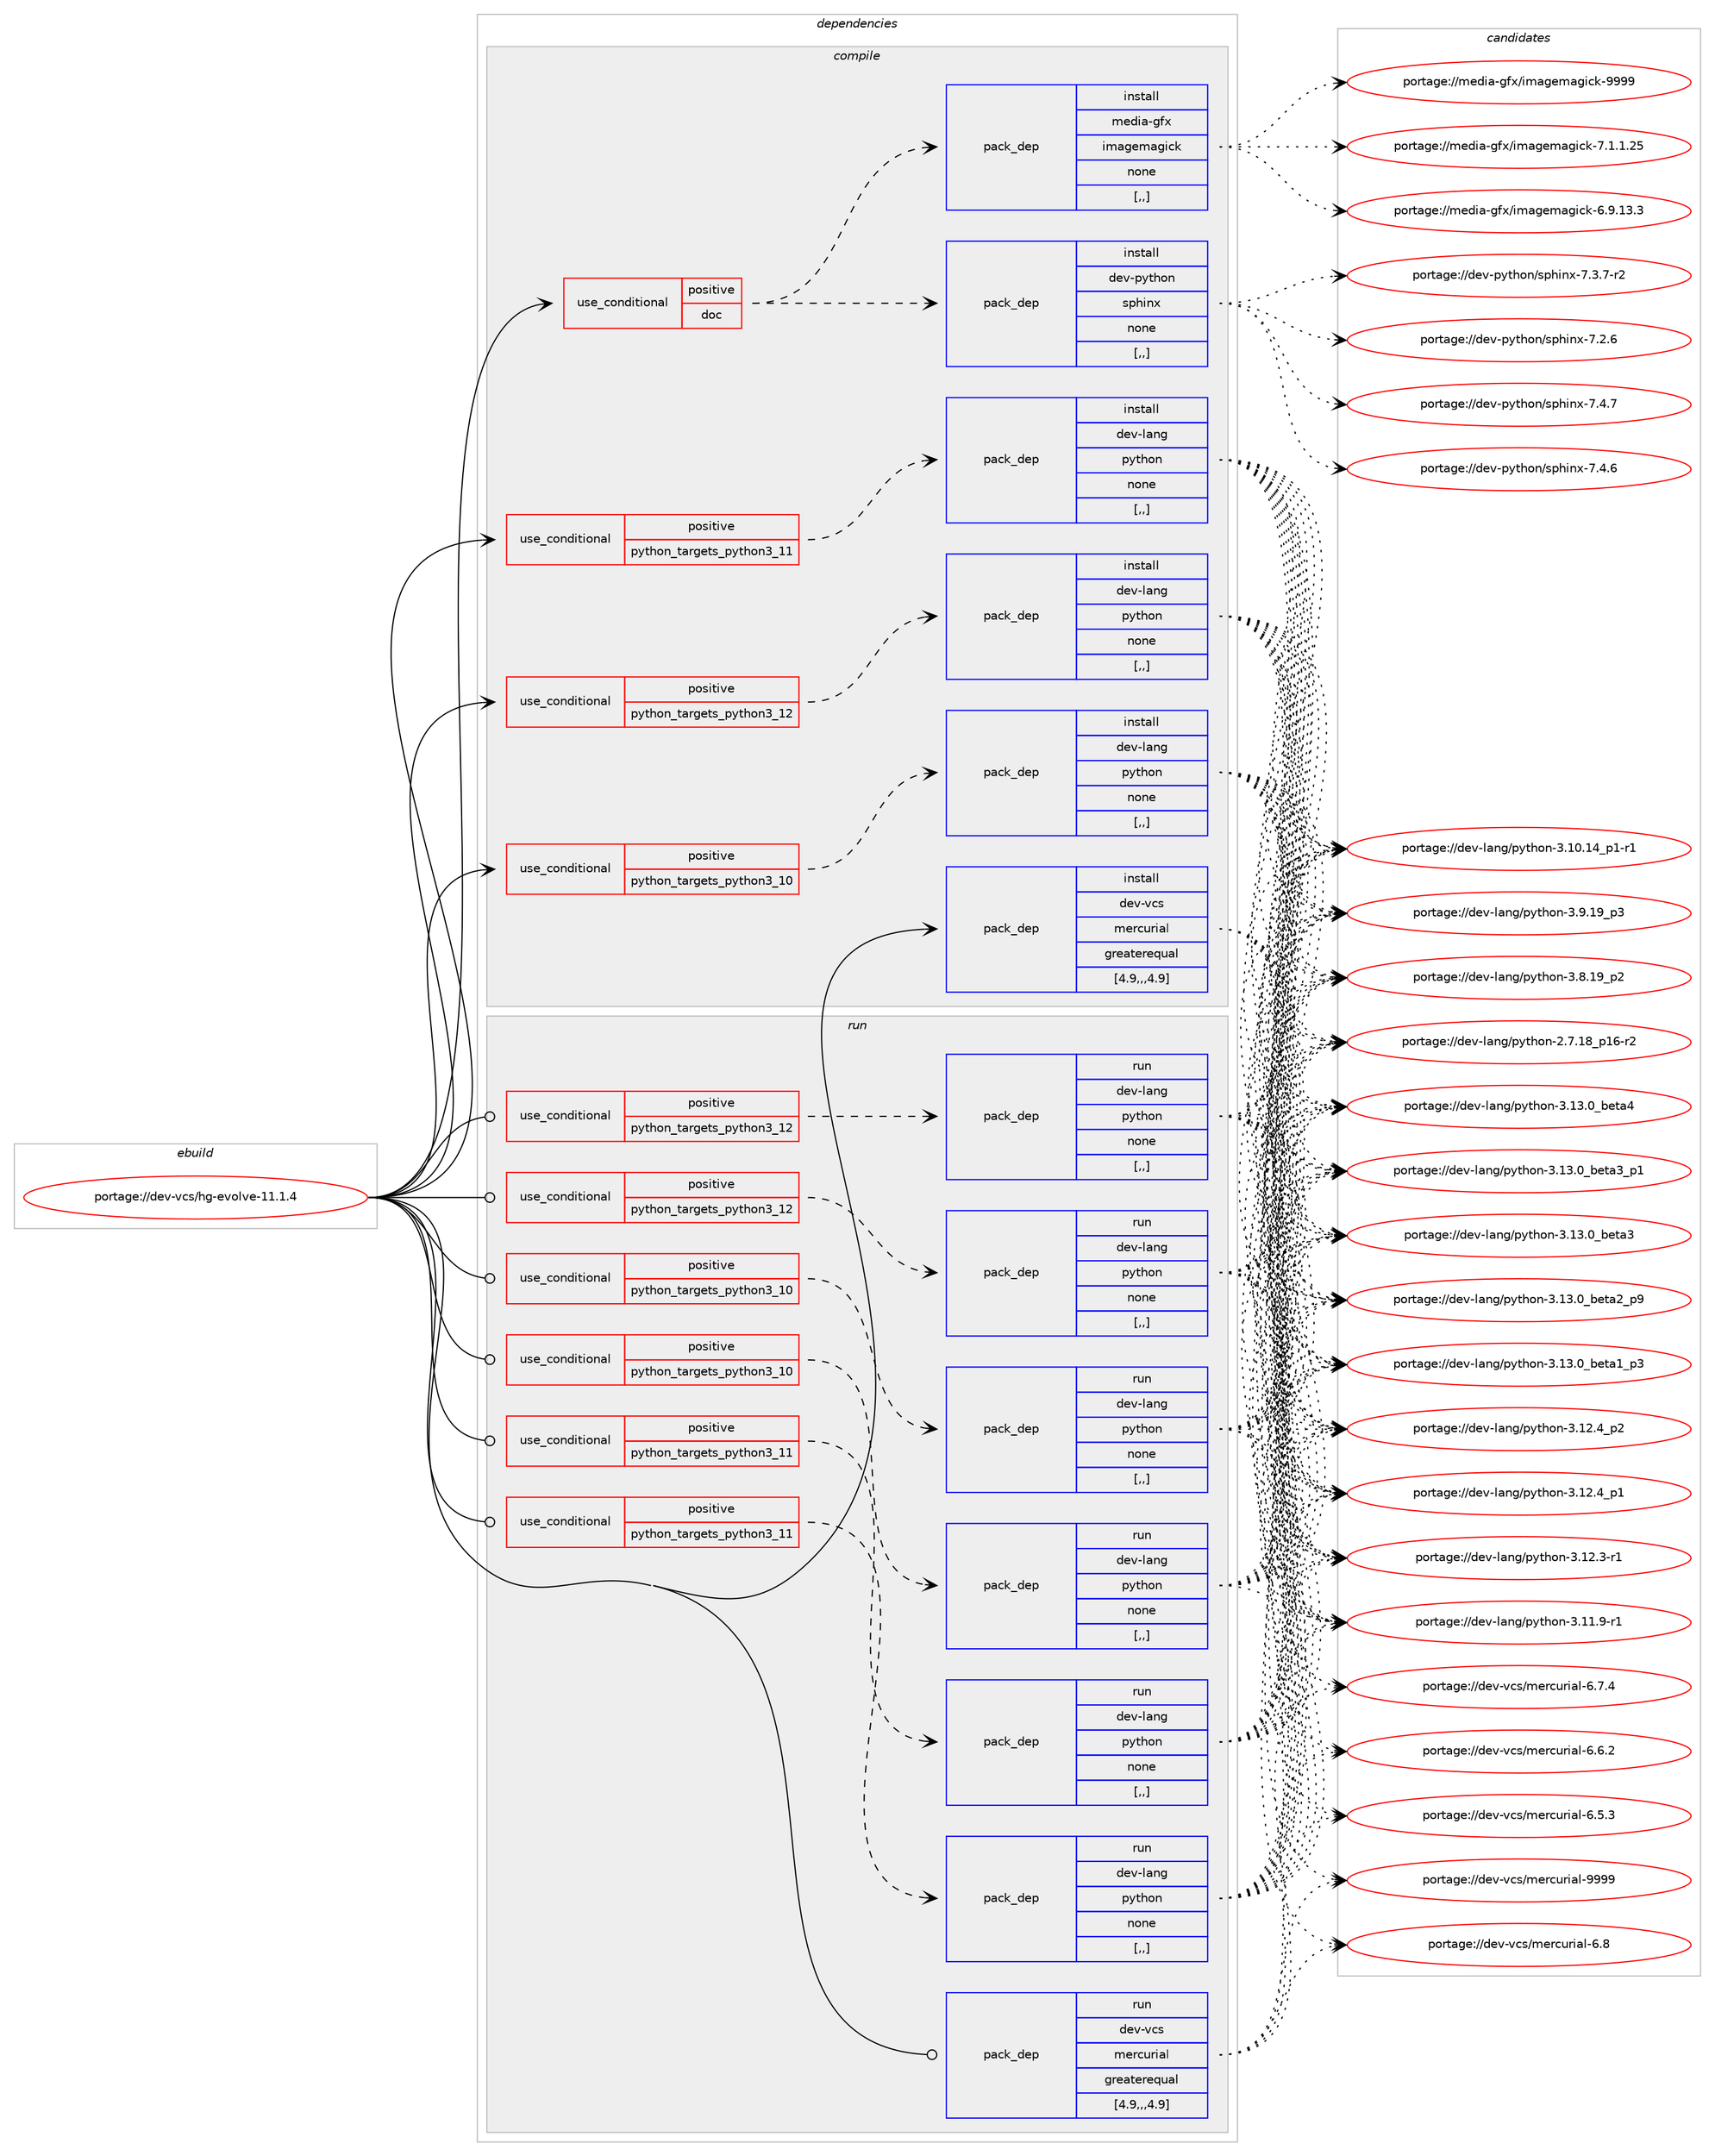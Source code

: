 digraph prolog {

# *************
# Graph options
# *************

newrank=true;
concentrate=true;
compound=true;
graph [rankdir=LR,fontname=Helvetica,fontsize=10,ranksep=1.5];#, ranksep=2.5, nodesep=0.2];
edge  [arrowhead=vee];
node  [fontname=Helvetica,fontsize=10];

# **********
# The ebuild
# **********

subgraph cluster_leftcol {
color=gray;
label=<<i>ebuild</i>>;
id [label="portage://dev-vcs/hg-evolve-11.1.4", color=red, width=4, href="../dev-vcs/hg-evolve-11.1.4.svg"];
}

# ****************
# The dependencies
# ****************

subgraph cluster_midcol {
color=gray;
label=<<i>dependencies</i>>;
subgraph cluster_compile {
fillcolor="#eeeeee";
style=filled;
label=<<i>compile</i>>;
subgraph cond62832 {
dependency223252 [label=<<TABLE BORDER="0" CELLBORDER="1" CELLSPACING="0" CELLPADDING="4"><TR><TD ROWSPAN="3" CELLPADDING="10">use_conditional</TD></TR><TR><TD>positive</TD></TR><TR><TD>doc</TD></TR></TABLE>>, shape=none, color=red];
subgraph pack158952 {
dependency223253 [label=<<TABLE BORDER="0" CELLBORDER="1" CELLSPACING="0" CELLPADDING="4" WIDTH="220"><TR><TD ROWSPAN="6" CELLPADDING="30">pack_dep</TD></TR><TR><TD WIDTH="110">install</TD></TR><TR><TD>dev-python</TD></TR><TR><TD>sphinx</TD></TR><TR><TD>none</TD></TR><TR><TD>[,,]</TD></TR></TABLE>>, shape=none, color=blue];
}
dependency223252:e -> dependency223253:w [weight=20,style="dashed",arrowhead="vee"];
subgraph pack158953 {
dependency223254 [label=<<TABLE BORDER="0" CELLBORDER="1" CELLSPACING="0" CELLPADDING="4" WIDTH="220"><TR><TD ROWSPAN="6" CELLPADDING="30">pack_dep</TD></TR><TR><TD WIDTH="110">install</TD></TR><TR><TD>media-gfx</TD></TR><TR><TD>imagemagick</TD></TR><TR><TD>none</TD></TR><TR><TD>[,,]</TD></TR></TABLE>>, shape=none, color=blue];
}
dependency223252:e -> dependency223254:w [weight=20,style="dashed",arrowhead="vee"];
}
id:e -> dependency223252:w [weight=20,style="solid",arrowhead="vee"];
subgraph cond62833 {
dependency223255 [label=<<TABLE BORDER="0" CELLBORDER="1" CELLSPACING="0" CELLPADDING="4"><TR><TD ROWSPAN="3" CELLPADDING="10">use_conditional</TD></TR><TR><TD>positive</TD></TR><TR><TD>python_targets_python3_10</TD></TR></TABLE>>, shape=none, color=red];
subgraph pack158954 {
dependency223256 [label=<<TABLE BORDER="0" CELLBORDER="1" CELLSPACING="0" CELLPADDING="4" WIDTH="220"><TR><TD ROWSPAN="6" CELLPADDING="30">pack_dep</TD></TR><TR><TD WIDTH="110">install</TD></TR><TR><TD>dev-lang</TD></TR><TR><TD>python</TD></TR><TR><TD>none</TD></TR><TR><TD>[,,]</TD></TR></TABLE>>, shape=none, color=blue];
}
dependency223255:e -> dependency223256:w [weight=20,style="dashed",arrowhead="vee"];
}
id:e -> dependency223255:w [weight=20,style="solid",arrowhead="vee"];
subgraph cond62834 {
dependency223257 [label=<<TABLE BORDER="0" CELLBORDER="1" CELLSPACING="0" CELLPADDING="4"><TR><TD ROWSPAN="3" CELLPADDING="10">use_conditional</TD></TR><TR><TD>positive</TD></TR><TR><TD>python_targets_python3_11</TD></TR></TABLE>>, shape=none, color=red];
subgraph pack158955 {
dependency223258 [label=<<TABLE BORDER="0" CELLBORDER="1" CELLSPACING="0" CELLPADDING="4" WIDTH="220"><TR><TD ROWSPAN="6" CELLPADDING="30">pack_dep</TD></TR><TR><TD WIDTH="110">install</TD></TR><TR><TD>dev-lang</TD></TR><TR><TD>python</TD></TR><TR><TD>none</TD></TR><TR><TD>[,,]</TD></TR></TABLE>>, shape=none, color=blue];
}
dependency223257:e -> dependency223258:w [weight=20,style="dashed",arrowhead="vee"];
}
id:e -> dependency223257:w [weight=20,style="solid",arrowhead="vee"];
subgraph cond62835 {
dependency223259 [label=<<TABLE BORDER="0" CELLBORDER="1" CELLSPACING="0" CELLPADDING="4"><TR><TD ROWSPAN="3" CELLPADDING="10">use_conditional</TD></TR><TR><TD>positive</TD></TR><TR><TD>python_targets_python3_12</TD></TR></TABLE>>, shape=none, color=red];
subgraph pack158956 {
dependency223260 [label=<<TABLE BORDER="0" CELLBORDER="1" CELLSPACING="0" CELLPADDING="4" WIDTH="220"><TR><TD ROWSPAN="6" CELLPADDING="30">pack_dep</TD></TR><TR><TD WIDTH="110">install</TD></TR><TR><TD>dev-lang</TD></TR><TR><TD>python</TD></TR><TR><TD>none</TD></TR><TR><TD>[,,]</TD></TR></TABLE>>, shape=none, color=blue];
}
dependency223259:e -> dependency223260:w [weight=20,style="dashed",arrowhead="vee"];
}
id:e -> dependency223259:w [weight=20,style="solid",arrowhead="vee"];
subgraph pack158957 {
dependency223261 [label=<<TABLE BORDER="0" CELLBORDER="1" CELLSPACING="0" CELLPADDING="4" WIDTH="220"><TR><TD ROWSPAN="6" CELLPADDING="30">pack_dep</TD></TR><TR><TD WIDTH="110">install</TD></TR><TR><TD>dev-vcs</TD></TR><TR><TD>mercurial</TD></TR><TR><TD>greaterequal</TD></TR><TR><TD>[4.9,,,4.9]</TD></TR></TABLE>>, shape=none, color=blue];
}
id:e -> dependency223261:w [weight=20,style="solid",arrowhead="vee"];
}
subgraph cluster_compileandrun {
fillcolor="#eeeeee";
style=filled;
label=<<i>compile and run</i>>;
}
subgraph cluster_run {
fillcolor="#eeeeee";
style=filled;
label=<<i>run</i>>;
subgraph cond62836 {
dependency223262 [label=<<TABLE BORDER="0" CELLBORDER="1" CELLSPACING="0" CELLPADDING="4"><TR><TD ROWSPAN="3" CELLPADDING="10">use_conditional</TD></TR><TR><TD>positive</TD></TR><TR><TD>python_targets_python3_10</TD></TR></TABLE>>, shape=none, color=red];
subgraph pack158958 {
dependency223263 [label=<<TABLE BORDER="0" CELLBORDER="1" CELLSPACING="0" CELLPADDING="4" WIDTH="220"><TR><TD ROWSPAN="6" CELLPADDING="30">pack_dep</TD></TR><TR><TD WIDTH="110">run</TD></TR><TR><TD>dev-lang</TD></TR><TR><TD>python</TD></TR><TR><TD>none</TD></TR><TR><TD>[,,]</TD></TR></TABLE>>, shape=none, color=blue];
}
dependency223262:e -> dependency223263:w [weight=20,style="dashed",arrowhead="vee"];
}
id:e -> dependency223262:w [weight=20,style="solid",arrowhead="odot"];
subgraph cond62837 {
dependency223264 [label=<<TABLE BORDER="0" CELLBORDER="1" CELLSPACING="0" CELLPADDING="4"><TR><TD ROWSPAN="3" CELLPADDING="10">use_conditional</TD></TR><TR><TD>positive</TD></TR><TR><TD>python_targets_python3_10</TD></TR></TABLE>>, shape=none, color=red];
subgraph pack158959 {
dependency223265 [label=<<TABLE BORDER="0" CELLBORDER="1" CELLSPACING="0" CELLPADDING="4" WIDTH="220"><TR><TD ROWSPAN="6" CELLPADDING="30">pack_dep</TD></TR><TR><TD WIDTH="110">run</TD></TR><TR><TD>dev-lang</TD></TR><TR><TD>python</TD></TR><TR><TD>none</TD></TR><TR><TD>[,,]</TD></TR></TABLE>>, shape=none, color=blue];
}
dependency223264:e -> dependency223265:w [weight=20,style="dashed",arrowhead="vee"];
}
id:e -> dependency223264:w [weight=20,style="solid",arrowhead="odot"];
subgraph cond62838 {
dependency223266 [label=<<TABLE BORDER="0" CELLBORDER="1" CELLSPACING="0" CELLPADDING="4"><TR><TD ROWSPAN="3" CELLPADDING="10">use_conditional</TD></TR><TR><TD>positive</TD></TR><TR><TD>python_targets_python3_11</TD></TR></TABLE>>, shape=none, color=red];
subgraph pack158960 {
dependency223267 [label=<<TABLE BORDER="0" CELLBORDER="1" CELLSPACING="0" CELLPADDING="4" WIDTH="220"><TR><TD ROWSPAN="6" CELLPADDING="30">pack_dep</TD></TR><TR><TD WIDTH="110">run</TD></TR><TR><TD>dev-lang</TD></TR><TR><TD>python</TD></TR><TR><TD>none</TD></TR><TR><TD>[,,]</TD></TR></TABLE>>, shape=none, color=blue];
}
dependency223266:e -> dependency223267:w [weight=20,style="dashed",arrowhead="vee"];
}
id:e -> dependency223266:w [weight=20,style="solid",arrowhead="odot"];
subgraph cond62839 {
dependency223268 [label=<<TABLE BORDER="0" CELLBORDER="1" CELLSPACING="0" CELLPADDING="4"><TR><TD ROWSPAN="3" CELLPADDING="10">use_conditional</TD></TR><TR><TD>positive</TD></TR><TR><TD>python_targets_python3_11</TD></TR></TABLE>>, shape=none, color=red];
subgraph pack158961 {
dependency223269 [label=<<TABLE BORDER="0" CELLBORDER="1" CELLSPACING="0" CELLPADDING="4" WIDTH="220"><TR><TD ROWSPAN="6" CELLPADDING="30">pack_dep</TD></TR><TR><TD WIDTH="110">run</TD></TR><TR><TD>dev-lang</TD></TR><TR><TD>python</TD></TR><TR><TD>none</TD></TR><TR><TD>[,,]</TD></TR></TABLE>>, shape=none, color=blue];
}
dependency223268:e -> dependency223269:w [weight=20,style="dashed",arrowhead="vee"];
}
id:e -> dependency223268:w [weight=20,style="solid",arrowhead="odot"];
subgraph cond62840 {
dependency223270 [label=<<TABLE BORDER="0" CELLBORDER="1" CELLSPACING="0" CELLPADDING="4"><TR><TD ROWSPAN="3" CELLPADDING="10">use_conditional</TD></TR><TR><TD>positive</TD></TR><TR><TD>python_targets_python3_12</TD></TR></TABLE>>, shape=none, color=red];
subgraph pack158962 {
dependency223271 [label=<<TABLE BORDER="0" CELLBORDER="1" CELLSPACING="0" CELLPADDING="4" WIDTH="220"><TR><TD ROWSPAN="6" CELLPADDING="30">pack_dep</TD></TR><TR><TD WIDTH="110">run</TD></TR><TR><TD>dev-lang</TD></TR><TR><TD>python</TD></TR><TR><TD>none</TD></TR><TR><TD>[,,]</TD></TR></TABLE>>, shape=none, color=blue];
}
dependency223270:e -> dependency223271:w [weight=20,style="dashed",arrowhead="vee"];
}
id:e -> dependency223270:w [weight=20,style="solid",arrowhead="odot"];
subgraph cond62841 {
dependency223272 [label=<<TABLE BORDER="0" CELLBORDER="1" CELLSPACING="0" CELLPADDING="4"><TR><TD ROWSPAN="3" CELLPADDING="10">use_conditional</TD></TR><TR><TD>positive</TD></TR><TR><TD>python_targets_python3_12</TD></TR></TABLE>>, shape=none, color=red];
subgraph pack158963 {
dependency223273 [label=<<TABLE BORDER="0" CELLBORDER="1" CELLSPACING="0" CELLPADDING="4" WIDTH="220"><TR><TD ROWSPAN="6" CELLPADDING="30">pack_dep</TD></TR><TR><TD WIDTH="110">run</TD></TR><TR><TD>dev-lang</TD></TR><TR><TD>python</TD></TR><TR><TD>none</TD></TR><TR><TD>[,,]</TD></TR></TABLE>>, shape=none, color=blue];
}
dependency223272:e -> dependency223273:w [weight=20,style="dashed",arrowhead="vee"];
}
id:e -> dependency223272:w [weight=20,style="solid",arrowhead="odot"];
subgraph pack158964 {
dependency223274 [label=<<TABLE BORDER="0" CELLBORDER="1" CELLSPACING="0" CELLPADDING="4" WIDTH="220"><TR><TD ROWSPAN="6" CELLPADDING="30">pack_dep</TD></TR><TR><TD WIDTH="110">run</TD></TR><TR><TD>dev-vcs</TD></TR><TR><TD>mercurial</TD></TR><TR><TD>greaterequal</TD></TR><TR><TD>[4.9,,,4.9]</TD></TR></TABLE>>, shape=none, color=blue];
}
id:e -> dependency223274:w [weight=20,style="solid",arrowhead="odot"];
}
}

# **************
# The candidates
# **************

subgraph cluster_choices {
rank=same;
color=gray;
label=<<i>candidates</i>>;

subgraph choice158952 {
color=black;
nodesep=1;
choice1001011184511212111610411111047115112104105110120455546524655 [label="portage://dev-python/sphinx-7.4.7", color=red, width=4,href="../dev-python/sphinx-7.4.7.svg"];
choice1001011184511212111610411111047115112104105110120455546524654 [label="portage://dev-python/sphinx-7.4.6", color=red, width=4,href="../dev-python/sphinx-7.4.6.svg"];
choice10010111845112121116104111110471151121041051101204555465146554511450 [label="portage://dev-python/sphinx-7.3.7-r2", color=red, width=4,href="../dev-python/sphinx-7.3.7-r2.svg"];
choice1001011184511212111610411111047115112104105110120455546504654 [label="portage://dev-python/sphinx-7.2.6", color=red, width=4,href="../dev-python/sphinx-7.2.6.svg"];
dependency223253:e -> choice1001011184511212111610411111047115112104105110120455546524655:w [style=dotted,weight="100"];
dependency223253:e -> choice1001011184511212111610411111047115112104105110120455546524654:w [style=dotted,weight="100"];
dependency223253:e -> choice10010111845112121116104111110471151121041051101204555465146554511450:w [style=dotted,weight="100"];
dependency223253:e -> choice1001011184511212111610411111047115112104105110120455546504654:w [style=dotted,weight="100"];
}
subgraph choice158953 {
color=black;
nodesep=1;
choice1091011001059745103102120471051099710310110997103105991074557575757 [label="portage://media-gfx/imagemagick-9999", color=red, width=4,href="../media-gfx/imagemagick-9999.svg"];
choice109101100105974510310212047105109971031011099710310599107455546494649465053 [label="portage://media-gfx/imagemagick-7.1.1.25", color=red, width=4,href="../media-gfx/imagemagick-7.1.1.25.svg"];
choice109101100105974510310212047105109971031011099710310599107455446574649514651 [label="portage://media-gfx/imagemagick-6.9.13.3", color=red, width=4,href="../media-gfx/imagemagick-6.9.13.3.svg"];
dependency223254:e -> choice1091011001059745103102120471051099710310110997103105991074557575757:w [style=dotted,weight="100"];
dependency223254:e -> choice109101100105974510310212047105109971031011099710310599107455546494649465053:w [style=dotted,weight="100"];
dependency223254:e -> choice109101100105974510310212047105109971031011099710310599107455446574649514651:w [style=dotted,weight="100"];
}
subgraph choice158954 {
color=black;
nodesep=1;
choice1001011184510897110103471121211161041111104551464951464895981011169752 [label="portage://dev-lang/python-3.13.0_beta4", color=red, width=4,href="../dev-lang/python-3.13.0_beta4.svg"];
choice10010111845108971101034711212111610411111045514649514648959810111697519511249 [label="portage://dev-lang/python-3.13.0_beta3_p1", color=red, width=4,href="../dev-lang/python-3.13.0_beta3_p1.svg"];
choice1001011184510897110103471121211161041111104551464951464895981011169751 [label="portage://dev-lang/python-3.13.0_beta3", color=red, width=4,href="../dev-lang/python-3.13.0_beta3.svg"];
choice10010111845108971101034711212111610411111045514649514648959810111697509511257 [label="portage://dev-lang/python-3.13.0_beta2_p9", color=red, width=4,href="../dev-lang/python-3.13.0_beta2_p9.svg"];
choice10010111845108971101034711212111610411111045514649514648959810111697499511251 [label="portage://dev-lang/python-3.13.0_beta1_p3", color=red, width=4,href="../dev-lang/python-3.13.0_beta1_p3.svg"];
choice100101118451089711010347112121116104111110455146495046529511250 [label="portage://dev-lang/python-3.12.4_p2", color=red, width=4,href="../dev-lang/python-3.12.4_p2.svg"];
choice100101118451089711010347112121116104111110455146495046529511249 [label="portage://dev-lang/python-3.12.4_p1", color=red, width=4,href="../dev-lang/python-3.12.4_p1.svg"];
choice100101118451089711010347112121116104111110455146495046514511449 [label="portage://dev-lang/python-3.12.3-r1", color=red, width=4,href="../dev-lang/python-3.12.3-r1.svg"];
choice100101118451089711010347112121116104111110455146494946574511449 [label="portage://dev-lang/python-3.11.9-r1", color=red, width=4,href="../dev-lang/python-3.11.9-r1.svg"];
choice100101118451089711010347112121116104111110455146494846495295112494511449 [label="portage://dev-lang/python-3.10.14_p1-r1", color=red, width=4,href="../dev-lang/python-3.10.14_p1-r1.svg"];
choice100101118451089711010347112121116104111110455146574649579511251 [label="portage://dev-lang/python-3.9.19_p3", color=red, width=4,href="../dev-lang/python-3.9.19_p3.svg"];
choice100101118451089711010347112121116104111110455146564649579511250 [label="portage://dev-lang/python-3.8.19_p2", color=red, width=4,href="../dev-lang/python-3.8.19_p2.svg"];
choice100101118451089711010347112121116104111110455046554649569511249544511450 [label="portage://dev-lang/python-2.7.18_p16-r2", color=red, width=4,href="../dev-lang/python-2.7.18_p16-r2.svg"];
dependency223256:e -> choice1001011184510897110103471121211161041111104551464951464895981011169752:w [style=dotted,weight="100"];
dependency223256:e -> choice10010111845108971101034711212111610411111045514649514648959810111697519511249:w [style=dotted,weight="100"];
dependency223256:e -> choice1001011184510897110103471121211161041111104551464951464895981011169751:w [style=dotted,weight="100"];
dependency223256:e -> choice10010111845108971101034711212111610411111045514649514648959810111697509511257:w [style=dotted,weight="100"];
dependency223256:e -> choice10010111845108971101034711212111610411111045514649514648959810111697499511251:w [style=dotted,weight="100"];
dependency223256:e -> choice100101118451089711010347112121116104111110455146495046529511250:w [style=dotted,weight="100"];
dependency223256:e -> choice100101118451089711010347112121116104111110455146495046529511249:w [style=dotted,weight="100"];
dependency223256:e -> choice100101118451089711010347112121116104111110455146495046514511449:w [style=dotted,weight="100"];
dependency223256:e -> choice100101118451089711010347112121116104111110455146494946574511449:w [style=dotted,weight="100"];
dependency223256:e -> choice100101118451089711010347112121116104111110455146494846495295112494511449:w [style=dotted,weight="100"];
dependency223256:e -> choice100101118451089711010347112121116104111110455146574649579511251:w [style=dotted,weight="100"];
dependency223256:e -> choice100101118451089711010347112121116104111110455146564649579511250:w [style=dotted,weight="100"];
dependency223256:e -> choice100101118451089711010347112121116104111110455046554649569511249544511450:w [style=dotted,weight="100"];
}
subgraph choice158955 {
color=black;
nodesep=1;
choice1001011184510897110103471121211161041111104551464951464895981011169752 [label="portage://dev-lang/python-3.13.0_beta4", color=red, width=4,href="../dev-lang/python-3.13.0_beta4.svg"];
choice10010111845108971101034711212111610411111045514649514648959810111697519511249 [label="portage://dev-lang/python-3.13.0_beta3_p1", color=red, width=4,href="../dev-lang/python-3.13.0_beta3_p1.svg"];
choice1001011184510897110103471121211161041111104551464951464895981011169751 [label="portage://dev-lang/python-3.13.0_beta3", color=red, width=4,href="../dev-lang/python-3.13.0_beta3.svg"];
choice10010111845108971101034711212111610411111045514649514648959810111697509511257 [label="portage://dev-lang/python-3.13.0_beta2_p9", color=red, width=4,href="../dev-lang/python-3.13.0_beta2_p9.svg"];
choice10010111845108971101034711212111610411111045514649514648959810111697499511251 [label="portage://dev-lang/python-3.13.0_beta1_p3", color=red, width=4,href="../dev-lang/python-3.13.0_beta1_p3.svg"];
choice100101118451089711010347112121116104111110455146495046529511250 [label="portage://dev-lang/python-3.12.4_p2", color=red, width=4,href="../dev-lang/python-3.12.4_p2.svg"];
choice100101118451089711010347112121116104111110455146495046529511249 [label="portage://dev-lang/python-3.12.4_p1", color=red, width=4,href="../dev-lang/python-3.12.4_p1.svg"];
choice100101118451089711010347112121116104111110455146495046514511449 [label="portage://dev-lang/python-3.12.3-r1", color=red, width=4,href="../dev-lang/python-3.12.3-r1.svg"];
choice100101118451089711010347112121116104111110455146494946574511449 [label="portage://dev-lang/python-3.11.9-r1", color=red, width=4,href="../dev-lang/python-3.11.9-r1.svg"];
choice100101118451089711010347112121116104111110455146494846495295112494511449 [label="portage://dev-lang/python-3.10.14_p1-r1", color=red, width=4,href="../dev-lang/python-3.10.14_p1-r1.svg"];
choice100101118451089711010347112121116104111110455146574649579511251 [label="portage://dev-lang/python-3.9.19_p3", color=red, width=4,href="../dev-lang/python-3.9.19_p3.svg"];
choice100101118451089711010347112121116104111110455146564649579511250 [label="portage://dev-lang/python-3.8.19_p2", color=red, width=4,href="../dev-lang/python-3.8.19_p2.svg"];
choice100101118451089711010347112121116104111110455046554649569511249544511450 [label="portage://dev-lang/python-2.7.18_p16-r2", color=red, width=4,href="../dev-lang/python-2.7.18_p16-r2.svg"];
dependency223258:e -> choice1001011184510897110103471121211161041111104551464951464895981011169752:w [style=dotted,weight="100"];
dependency223258:e -> choice10010111845108971101034711212111610411111045514649514648959810111697519511249:w [style=dotted,weight="100"];
dependency223258:e -> choice1001011184510897110103471121211161041111104551464951464895981011169751:w [style=dotted,weight="100"];
dependency223258:e -> choice10010111845108971101034711212111610411111045514649514648959810111697509511257:w [style=dotted,weight="100"];
dependency223258:e -> choice10010111845108971101034711212111610411111045514649514648959810111697499511251:w [style=dotted,weight="100"];
dependency223258:e -> choice100101118451089711010347112121116104111110455146495046529511250:w [style=dotted,weight="100"];
dependency223258:e -> choice100101118451089711010347112121116104111110455146495046529511249:w [style=dotted,weight="100"];
dependency223258:e -> choice100101118451089711010347112121116104111110455146495046514511449:w [style=dotted,weight="100"];
dependency223258:e -> choice100101118451089711010347112121116104111110455146494946574511449:w [style=dotted,weight="100"];
dependency223258:e -> choice100101118451089711010347112121116104111110455146494846495295112494511449:w [style=dotted,weight="100"];
dependency223258:e -> choice100101118451089711010347112121116104111110455146574649579511251:w [style=dotted,weight="100"];
dependency223258:e -> choice100101118451089711010347112121116104111110455146564649579511250:w [style=dotted,weight="100"];
dependency223258:e -> choice100101118451089711010347112121116104111110455046554649569511249544511450:w [style=dotted,weight="100"];
}
subgraph choice158956 {
color=black;
nodesep=1;
choice1001011184510897110103471121211161041111104551464951464895981011169752 [label="portage://dev-lang/python-3.13.0_beta4", color=red, width=4,href="../dev-lang/python-3.13.0_beta4.svg"];
choice10010111845108971101034711212111610411111045514649514648959810111697519511249 [label="portage://dev-lang/python-3.13.0_beta3_p1", color=red, width=4,href="../dev-lang/python-3.13.0_beta3_p1.svg"];
choice1001011184510897110103471121211161041111104551464951464895981011169751 [label="portage://dev-lang/python-3.13.0_beta3", color=red, width=4,href="../dev-lang/python-3.13.0_beta3.svg"];
choice10010111845108971101034711212111610411111045514649514648959810111697509511257 [label="portage://dev-lang/python-3.13.0_beta2_p9", color=red, width=4,href="../dev-lang/python-3.13.0_beta2_p9.svg"];
choice10010111845108971101034711212111610411111045514649514648959810111697499511251 [label="portage://dev-lang/python-3.13.0_beta1_p3", color=red, width=4,href="../dev-lang/python-3.13.0_beta1_p3.svg"];
choice100101118451089711010347112121116104111110455146495046529511250 [label="portage://dev-lang/python-3.12.4_p2", color=red, width=4,href="../dev-lang/python-3.12.4_p2.svg"];
choice100101118451089711010347112121116104111110455146495046529511249 [label="portage://dev-lang/python-3.12.4_p1", color=red, width=4,href="../dev-lang/python-3.12.4_p1.svg"];
choice100101118451089711010347112121116104111110455146495046514511449 [label="portage://dev-lang/python-3.12.3-r1", color=red, width=4,href="../dev-lang/python-3.12.3-r1.svg"];
choice100101118451089711010347112121116104111110455146494946574511449 [label="portage://dev-lang/python-3.11.9-r1", color=red, width=4,href="../dev-lang/python-3.11.9-r1.svg"];
choice100101118451089711010347112121116104111110455146494846495295112494511449 [label="portage://dev-lang/python-3.10.14_p1-r1", color=red, width=4,href="../dev-lang/python-3.10.14_p1-r1.svg"];
choice100101118451089711010347112121116104111110455146574649579511251 [label="portage://dev-lang/python-3.9.19_p3", color=red, width=4,href="../dev-lang/python-3.9.19_p3.svg"];
choice100101118451089711010347112121116104111110455146564649579511250 [label="portage://dev-lang/python-3.8.19_p2", color=red, width=4,href="../dev-lang/python-3.8.19_p2.svg"];
choice100101118451089711010347112121116104111110455046554649569511249544511450 [label="portage://dev-lang/python-2.7.18_p16-r2", color=red, width=4,href="../dev-lang/python-2.7.18_p16-r2.svg"];
dependency223260:e -> choice1001011184510897110103471121211161041111104551464951464895981011169752:w [style=dotted,weight="100"];
dependency223260:e -> choice10010111845108971101034711212111610411111045514649514648959810111697519511249:w [style=dotted,weight="100"];
dependency223260:e -> choice1001011184510897110103471121211161041111104551464951464895981011169751:w [style=dotted,weight="100"];
dependency223260:e -> choice10010111845108971101034711212111610411111045514649514648959810111697509511257:w [style=dotted,weight="100"];
dependency223260:e -> choice10010111845108971101034711212111610411111045514649514648959810111697499511251:w [style=dotted,weight="100"];
dependency223260:e -> choice100101118451089711010347112121116104111110455146495046529511250:w [style=dotted,weight="100"];
dependency223260:e -> choice100101118451089711010347112121116104111110455146495046529511249:w [style=dotted,weight="100"];
dependency223260:e -> choice100101118451089711010347112121116104111110455146495046514511449:w [style=dotted,weight="100"];
dependency223260:e -> choice100101118451089711010347112121116104111110455146494946574511449:w [style=dotted,weight="100"];
dependency223260:e -> choice100101118451089711010347112121116104111110455146494846495295112494511449:w [style=dotted,weight="100"];
dependency223260:e -> choice100101118451089711010347112121116104111110455146574649579511251:w [style=dotted,weight="100"];
dependency223260:e -> choice100101118451089711010347112121116104111110455146564649579511250:w [style=dotted,weight="100"];
dependency223260:e -> choice100101118451089711010347112121116104111110455046554649569511249544511450:w [style=dotted,weight="100"];
}
subgraph choice158957 {
color=black;
nodesep=1;
choice10010111845118991154710910111499117114105971084557575757 [label="portage://dev-vcs/mercurial-9999", color=red, width=4,href="../dev-vcs/mercurial-9999.svg"];
choice100101118451189911547109101114991171141059710845544656 [label="portage://dev-vcs/mercurial-6.8", color=red, width=4,href="../dev-vcs/mercurial-6.8.svg"];
choice1001011184511899115471091011149911711410597108455446554652 [label="portage://dev-vcs/mercurial-6.7.4", color=red, width=4,href="../dev-vcs/mercurial-6.7.4.svg"];
choice1001011184511899115471091011149911711410597108455446544650 [label="portage://dev-vcs/mercurial-6.6.2", color=red, width=4,href="../dev-vcs/mercurial-6.6.2.svg"];
choice1001011184511899115471091011149911711410597108455446534651 [label="portage://dev-vcs/mercurial-6.5.3", color=red, width=4,href="../dev-vcs/mercurial-6.5.3.svg"];
dependency223261:e -> choice10010111845118991154710910111499117114105971084557575757:w [style=dotted,weight="100"];
dependency223261:e -> choice100101118451189911547109101114991171141059710845544656:w [style=dotted,weight="100"];
dependency223261:e -> choice1001011184511899115471091011149911711410597108455446554652:w [style=dotted,weight="100"];
dependency223261:e -> choice1001011184511899115471091011149911711410597108455446544650:w [style=dotted,weight="100"];
dependency223261:e -> choice1001011184511899115471091011149911711410597108455446534651:w [style=dotted,weight="100"];
}
subgraph choice158958 {
color=black;
nodesep=1;
choice1001011184510897110103471121211161041111104551464951464895981011169752 [label="portage://dev-lang/python-3.13.0_beta4", color=red, width=4,href="../dev-lang/python-3.13.0_beta4.svg"];
choice10010111845108971101034711212111610411111045514649514648959810111697519511249 [label="portage://dev-lang/python-3.13.0_beta3_p1", color=red, width=4,href="../dev-lang/python-3.13.0_beta3_p1.svg"];
choice1001011184510897110103471121211161041111104551464951464895981011169751 [label="portage://dev-lang/python-3.13.0_beta3", color=red, width=4,href="../dev-lang/python-3.13.0_beta3.svg"];
choice10010111845108971101034711212111610411111045514649514648959810111697509511257 [label="portage://dev-lang/python-3.13.0_beta2_p9", color=red, width=4,href="../dev-lang/python-3.13.0_beta2_p9.svg"];
choice10010111845108971101034711212111610411111045514649514648959810111697499511251 [label="portage://dev-lang/python-3.13.0_beta1_p3", color=red, width=4,href="../dev-lang/python-3.13.0_beta1_p3.svg"];
choice100101118451089711010347112121116104111110455146495046529511250 [label="portage://dev-lang/python-3.12.4_p2", color=red, width=4,href="../dev-lang/python-3.12.4_p2.svg"];
choice100101118451089711010347112121116104111110455146495046529511249 [label="portage://dev-lang/python-3.12.4_p1", color=red, width=4,href="../dev-lang/python-3.12.4_p1.svg"];
choice100101118451089711010347112121116104111110455146495046514511449 [label="portage://dev-lang/python-3.12.3-r1", color=red, width=4,href="../dev-lang/python-3.12.3-r1.svg"];
choice100101118451089711010347112121116104111110455146494946574511449 [label="portage://dev-lang/python-3.11.9-r1", color=red, width=4,href="../dev-lang/python-3.11.9-r1.svg"];
choice100101118451089711010347112121116104111110455146494846495295112494511449 [label="portage://dev-lang/python-3.10.14_p1-r1", color=red, width=4,href="../dev-lang/python-3.10.14_p1-r1.svg"];
choice100101118451089711010347112121116104111110455146574649579511251 [label="portage://dev-lang/python-3.9.19_p3", color=red, width=4,href="../dev-lang/python-3.9.19_p3.svg"];
choice100101118451089711010347112121116104111110455146564649579511250 [label="portage://dev-lang/python-3.8.19_p2", color=red, width=4,href="../dev-lang/python-3.8.19_p2.svg"];
choice100101118451089711010347112121116104111110455046554649569511249544511450 [label="portage://dev-lang/python-2.7.18_p16-r2", color=red, width=4,href="../dev-lang/python-2.7.18_p16-r2.svg"];
dependency223263:e -> choice1001011184510897110103471121211161041111104551464951464895981011169752:w [style=dotted,weight="100"];
dependency223263:e -> choice10010111845108971101034711212111610411111045514649514648959810111697519511249:w [style=dotted,weight="100"];
dependency223263:e -> choice1001011184510897110103471121211161041111104551464951464895981011169751:w [style=dotted,weight="100"];
dependency223263:e -> choice10010111845108971101034711212111610411111045514649514648959810111697509511257:w [style=dotted,weight="100"];
dependency223263:e -> choice10010111845108971101034711212111610411111045514649514648959810111697499511251:w [style=dotted,weight="100"];
dependency223263:e -> choice100101118451089711010347112121116104111110455146495046529511250:w [style=dotted,weight="100"];
dependency223263:e -> choice100101118451089711010347112121116104111110455146495046529511249:w [style=dotted,weight="100"];
dependency223263:e -> choice100101118451089711010347112121116104111110455146495046514511449:w [style=dotted,weight="100"];
dependency223263:e -> choice100101118451089711010347112121116104111110455146494946574511449:w [style=dotted,weight="100"];
dependency223263:e -> choice100101118451089711010347112121116104111110455146494846495295112494511449:w [style=dotted,weight="100"];
dependency223263:e -> choice100101118451089711010347112121116104111110455146574649579511251:w [style=dotted,weight="100"];
dependency223263:e -> choice100101118451089711010347112121116104111110455146564649579511250:w [style=dotted,weight="100"];
dependency223263:e -> choice100101118451089711010347112121116104111110455046554649569511249544511450:w [style=dotted,weight="100"];
}
subgraph choice158959 {
color=black;
nodesep=1;
choice1001011184510897110103471121211161041111104551464951464895981011169752 [label="portage://dev-lang/python-3.13.0_beta4", color=red, width=4,href="../dev-lang/python-3.13.0_beta4.svg"];
choice10010111845108971101034711212111610411111045514649514648959810111697519511249 [label="portage://dev-lang/python-3.13.0_beta3_p1", color=red, width=4,href="../dev-lang/python-3.13.0_beta3_p1.svg"];
choice1001011184510897110103471121211161041111104551464951464895981011169751 [label="portage://dev-lang/python-3.13.0_beta3", color=red, width=4,href="../dev-lang/python-3.13.0_beta3.svg"];
choice10010111845108971101034711212111610411111045514649514648959810111697509511257 [label="portage://dev-lang/python-3.13.0_beta2_p9", color=red, width=4,href="../dev-lang/python-3.13.0_beta2_p9.svg"];
choice10010111845108971101034711212111610411111045514649514648959810111697499511251 [label="portage://dev-lang/python-3.13.0_beta1_p3", color=red, width=4,href="../dev-lang/python-3.13.0_beta1_p3.svg"];
choice100101118451089711010347112121116104111110455146495046529511250 [label="portage://dev-lang/python-3.12.4_p2", color=red, width=4,href="../dev-lang/python-3.12.4_p2.svg"];
choice100101118451089711010347112121116104111110455146495046529511249 [label="portage://dev-lang/python-3.12.4_p1", color=red, width=4,href="../dev-lang/python-3.12.4_p1.svg"];
choice100101118451089711010347112121116104111110455146495046514511449 [label="portage://dev-lang/python-3.12.3-r1", color=red, width=4,href="../dev-lang/python-3.12.3-r1.svg"];
choice100101118451089711010347112121116104111110455146494946574511449 [label="portage://dev-lang/python-3.11.9-r1", color=red, width=4,href="../dev-lang/python-3.11.9-r1.svg"];
choice100101118451089711010347112121116104111110455146494846495295112494511449 [label="portage://dev-lang/python-3.10.14_p1-r1", color=red, width=4,href="../dev-lang/python-3.10.14_p1-r1.svg"];
choice100101118451089711010347112121116104111110455146574649579511251 [label="portage://dev-lang/python-3.9.19_p3", color=red, width=4,href="../dev-lang/python-3.9.19_p3.svg"];
choice100101118451089711010347112121116104111110455146564649579511250 [label="portage://dev-lang/python-3.8.19_p2", color=red, width=4,href="../dev-lang/python-3.8.19_p2.svg"];
choice100101118451089711010347112121116104111110455046554649569511249544511450 [label="portage://dev-lang/python-2.7.18_p16-r2", color=red, width=4,href="../dev-lang/python-2.7.18_p16-r2.svg"];
dependency223265:e -> choice1001011184510897110103471121211161041111104551464951464895981011169752:w [style=dotted,weight="100"];
dependency223265:e -> choice10010111845108971101034711212111610411111045514649514648959810111697519511249:w [style=dotted,weight="100"];
dependency223265:e -> choice1001011184510897110103471121211161041111104551464951464895981011169751:w [style=dotted,weight="100"];
dependency223265:e -> choice10010111845108971101034711212111610411111045514649514648959810111697509511257:w [style=dotted,weight="100"];
dependency223265:e -> choice10010111845108971101034711212111610411111045514649514648959810111697499511251:w [style=dotted,weight="100"];
dependency223265:e -> choice100101118451089711010347112121116104111110455146495046529511250:w [style=dotted,weight="100"];
dependency223265:e -> choice100101118451089711010347112121116104111110455146495046529511249:w [style=dotted,weight="100"];
dependency223265:e -> choice100101118451089711010347112121116104111110455146495046514511449:w [style=dotted,weight="100"];
dependency223265:e -> choice100101118451089711010347112121116104111110455146494946574511449:w [style=dotted,weight="100"];
dependency223265:e -> choice100101118451089711010347112121116104111110455146494846495295112494511449:w [style=dotted,weight="100"];
dependency223265:e -> choice100101118451089711010347112121116104111110455146574649579511251:w [style=dotted,weight="100"];
dependency223265:e -> choice100101118451089711010347112121116104111110455146564649579511250:w [style=dotted,weight="100"];
dependency223265:e -> choice100101118451089711010347112121116104111110455046554649569511249544511450:w [style=dotted,weight="100"];
}
subgraph choice158960 {
color=black;
nodesep=1;
choice1001011184510897110103471121211161041111104551464951464895981011169752 [label="portage://dev-lang/python-3.13.0_beta4", color=red, width=4,href="../dev-lang/python-3.13.0_beta4.svg"];
choice10010111845108971101034711212111610411111045514649514648959810111697519511249 [label="portage://dev-lang/python-3.13.0_beta3_p1", color=red, width=4,href="../dev-lang/python-3.13.0_beta3_p1.svg"];
choice1001011184510897110103471121211161041111104551464951464895981011169751 [label="portage://dev-lang/python-3.13.0_beta3", color=red, width=4,href="../dev-lang/python-3.13.0_beta3.svg"];
choice10010111845108971101034711212111610411111045514649514648959810111697509511257 [label="portage://dev-lang/python-3.13.0_beta2_p9", color=red, width=4,href="../dev-lang/python-3.13.0_beta2_p9.svg"];
choice10010111845108971101034711212111610411111045514649514648959810111697499511251 [label="portage://dev-lang/python-3.13.0_beta1_p3", color=red, width=4,href="../dev-lang/python-3.13.0_beta1_p3.svg"];
choice100101118451089711010347112121116104111110455146495046529511250 [label="portage://dev-lang/python-3.12.4_p2", color=red, width=4,href="../dev-lang/python-3.12.4_p2.svg"];
choice100101118451089711010347112121116104111110455146495046529511249 [label="portage://dev-lang/python-3.12.4_p1", color=red, width=4,href="../dev-lang/python-3.12.4_p1.svg"];
choice100101118451089711010347112121116104111110455146495046514511449 [label="portage://dev-lang/python-3.12.3-r1", color=red, width=4,href="../dev-lang/python-3.12.3-r1.svg"];
choice100101118451089711010347112121116104111110455146494946574511449 [label="portage://dev-lang/python-3.11.9-r1", color=red, width=4,href="../dev-lang/python-3.11.9-r1.svg"];
choice100101118451089711010347112121116104111110455146494846495295112494511449 [label="portage://dev-lang/python-3.10.14_p1-r1", color=red, width=4,href="../dev-lang/python-3.10.14_p1-r1.svg"];
choice100101118451089711010347112121116104111110455146574649579511251 [label="portage://dev-lang/python-3.9.19_p3", color=red, width=4,href="../dev-lang/python-3.9.19_p3.svg"];
choice100101118451089711010347112121116104111110455146564649579511250 [label="portage://dev-lang/python-3.8.19_p2", color=red, width=4,href="../dev-lang/python-3.8.19_p2.svg"];
choice100101118451089711010347112121116104111110455046554649569511249544511450 [label="portage://dev-lang/python-2.7.18_p16-r2", color=red, width=4,href="../dev-lang/python-2.7.18_p16-r2.svg"];
dependency223267:e -> choice1001011184510897110103471121211161041111104551464951464895981011169752:w [style=dotted,weight="100"];
dependency223267:e -> choice10010111845108971101034711212111610411111045514649514648959810111697519511249:w [style=dotted,weight="100"];
dependency223267:e -> choice1001011184510897110103471121211161041111104551464951464895981011169751:w [style=dotted,weight="100"];
dependency223267:e -> choice10010111845108971101034711212111610411111045514649514648959810111697509511257:w [style=dotted,weight="100"];
dependency223267:e -> choice10010111845108971101034711212111610411111045514649514648959810111697499511251:w [style=dotted,weight="100"];
dependency223267:e -> choice100101118451089711010347112121116104111110455146495046529511250:w [style=dotted,weight="100"];
dependency223267:e -> choice100101118451089711010347112121116104111110455146495046529511249:w [style=dotted,weight="100"];
dependency223267:e -> choice100101118451089711010347112121116104111110455146495046514511449:w [style=dotted,weight="100"];
dependency223267:e -> choice100101118451089711010347112121116104111110455146494946574511449:w [style=dotted,weight="100"];
dependency223267:e -> choice100101118451089711010347112121116104111110455146494846495295112494511449:w [style=dotted,weight="100"];
dependency223267:e -> choice100101118451089711010347112121116104111110455146574649579511251:w [style=dotted,weight="100"];
dependency223267:e -> choice100101118451089711010347112121116104111110455146564649579511250:w [style=dotted,weight="100"];
dependency223267:e -> choice100101118451089711010347112121116104111110455046554649569511249544511450:w [style=dotted,weight="100"];
}
subgraph choice158961 {
color=black;
nodesep=1;
choice1001011184510897110103471121211161041111104551464951464895981011169752 [label="portage://dev-lang/python-3.13.0_beta4", color=red, width=4,href="../dev-lang/python-3.13.0_beta4.svg"];
choice10010111845108971101034711212111610411111045514649514648959810111697519511249 [label="portage://dev-lang/python-3.13.0_beta3_p1", color=red, width=4,href="../dev-lang/python-3.13.0_beta3_p1.svg"];
choice1001011184510897110103471121211161041111104551464951464895981011169751 [label="portage://dev-lang/python-3.13.0_beta3", color=red, width=4,href="../dev-lang/python-3.13.0_beta3.svg"];
choice10010111845108971101034711212111610411111045514649514648959810111697509511257 [label="portage://dev-lang/python-3.13.0_beta2_p9", color=red, width=4,href="../dev-lang/python-3.13.0_beta2_p9.svg"];
choice10010111845108971101034711212111610411111045514649514648959810111697499511251 [label="portage://dev-lang/python-3.13.0_beta1_p3", color=red, width=4,href="../dev-lang/python-3.13.0_beta1_p3.svg"];
choice100101118451089711010347112121116104111110455146495046529511250 [label="portage://dev-lang/python-3.12.4_p2", color=red, width=4,href="../dev-lang/python-3.12.4_p2.svg"];
choice100101118451089711010347112121116104111110455146495046529511249 [label="portage://dev-lang/python-3.12.4_p1", color=red, width=4,href="../dev-lang/python-3.12.4_p1.svg"];
choice100101118451089711010347112121116104111110455146495046514511449 [label="portage://dev-lang/python-3.12.3-r1", color=red, width=4,href="../dev-lang/python-3.12.3-r1.svg"];
choice100101118451089711010347112121116104111110455146494946574511449 [label="portage://dev-lang/python-3.11.9-r1", color=red, width=4,href="../dev-lang/python-3.11.9-r1.svg"];
choice100101118451089711010347112121116104111110455146494846495295112494511449 [label="portage://dev-lang/python-3.10.14_p1-r1", color=red, width=4,href="../dev-lang/python-3.10.14_p1-r1.svg"];
choice100101118451089711010347112121116104111110455146574649579511251 [label="portage://dev-lang/python-3.9.19_p3", color=red, width=4,href="../dev-lang/python-3.9.19_p3.svg"];
choice100101118451089711010347112121116104111110455146564649579511250 [label="portage://dev-lang/python-3.8.19_p2", color=red, width=4,href="../dev-lang/python-3.8.19_p2.svg"];
choice100101118451089711010347112121116104111110455046554649569511249544511450 [label="portage://dev-lang/python-2.7.18_p16-r2", color=red, width=4,href="../dev-lang/python-2.7.18_p16-r2.svg"];
dependency223269:e -> choice1001011184510897110103471121211161041111104551464951464895981011169752:w [style=dotted,weight="100"];
dependency223269:e -> choice10010111845108971101034711212111610411111045514649514648959810111697519511249:w [style=dotted,weight="100"];
dependency223269:e -> choice1001011184510897110103471121211161041111104551464951464895981011169751:w [style=dotted,weight="100"];
dependency223269:e -> choice10010111845108971101034711212111610411111045514649514648959810111697509511257:w [style=dotted,weight="100"];
dependency223269:e -> choice10010111845108971101034711212111610411111045514649514648959810111697499511251:w [style=dotted,weight="100"];
dependency223269:e -> choice100101118451089711010347112121116104111110455146495046529511250:w [style=dotted,weight="100"];
dependency223269:e -> choice100101118451089711010347112121116104111110455146495046529511249:w [style=dotted,weight="100"];
dependency223269:e -> choice100101118451089711010347112121116104111110455146495046514511449:w [style=dotted,weight="100"];
dependency223269:e -> choice100101118451089711010347112121116104111110455146494946574511449:w [style=dotted,weight="100"];
dependency223269:e -> choice100101118451089711010347112121116104111110455146494846495295112494511449:w [style=dotted,weight="100"];
dependency223269:e -> choice100101118451089711010347112121116104111110455146574649579511251:w [style=dotted,weight="100"];
dependency223269:e -> choice100101118451089711010347112121116104111110455146564649579511250:w [style=dotted,weight="100"];
dependency223269:e -> choice100101118451089711010347112121116104111110455046554649569511249544511450:w [style=dotted,weight="100"];
}
subgraph choice158962 {
color=black;
nodesep=1;
choice1001011184510897110103471121211161041111104551464951464895981011169752 [label="portage://dev-lang/python-3.13.0_beta4", color=red, width=4,href="../dev-lang/python-3.13.0_beta4.svg"];
choice10010111845108971101034711212111610411111045514649514648959810111697519511249 [label="portage://dev-lang/python-3.13.0_beta3_p1", color=red, width=4,href="../dev-lang/python-3.13.0_beta3_p1.svg"];
choice1001011184510897110103471121211161041111104551464951464895981011169751 [label="portage://dev-lang/python-3.13.0_beta3", color=red, width=4,href="../dev-lang/python-3.13.0_beta3.svg"];
choice10010111845108971101034711212111610411111045514649514648959810111697509511257 [label="portage://dev-lang/python-3.13.0_beta2_p9", color=red, width=4,href="../dev-lang/python-3.13.0_beta2_p9.svg"];
choice10010111845108971101034711212111610411111045514649514648959810111697499511251 [label="portage://dev-lang/python-3.13.0_beta1_p3", color=red, width=4,href="../dev-lang/python-3.13.0_beta1_p3.svg"];
choice100101118451089711010347112121116104111110455146495046529511250 [label="portage://dev-lang/python-3.12.4_p2", color=red, width=4,href="../dev-lang/python-3.12.4_p2.svg"];
choice100101118451089711010347112121116104111110455146495046529511249 [label="portage://dev-lang/python-3.12.4_p1", color=red, width=4,href="../dev-lang/python-3.12.4_p1.svg"];
choice100101118451089711010347112121116104111110455146495046514511449 [label="portage://dev-lang/python-3.12.3-r1", color=red, width=4,href="../dev-lang/python-3.12.3-r1.svg"];
choice100101118451089711010347112121116104111110455146494946574511449 [label="portage://dev-lang/python-3.11.9-r1", color=red, width=4,href="../dev-lang/python-3.11.9-r1.svg"];
choice100101118451089711010347112121116104111110455146494846495295112494511449 [label="portage://dev-lang/python-3.10.14_p1-r1", color=red, width=4,href="../dev-lang/python-3.10.14_p1-r1.svg"];
choice100101118451089711010347112121116104111110455146574649579511251 [label="portage://dev-lang/python-3.9.19_p3", color=red, width=4,href="../dev-lang/python-3.9.19_p3.svg"];
choice100101118451089711010347112121116104111110455146564649579511250 [label="portage://dev-lang/python-3.8.19_p2", color=red, width=4,href="../dev-lang/python-3.8.19_p2.svg"];
choice100101118451089711010347112121116104111110455046554649569511249544511450 [label="portage://dev-lang/python-2.7.18_p16-r2", color=red, width=4,href="../dev-lang/python-2.7.18_p16-r2.svg"];
dependency223271:e -> choice1001011184510897110103471121211161041111104551464951464895981011169752:w [style=dotted,weight="100"];
dependency223271:e -> choice10010111845108971101034711212111610411111045514649514648959810111697519511249:w [style=dotted,weight="100"];
dependency223271:e -> choice1001011184510897110103471121211161041111104551464951464895981011169751:w [style=dotted,weight="100"];
dependency223271:e -> choice10010111845108971101034711212111610411111045514649514648959810111697509511257:w [style=dotted,weight="100"];
dependency223271:e -> choice10010111845108971101034711212111610411111045514649514648959810111697499511251:w [style=dotted,weight="100"];
dependency223271:e -> choice100101118451089711010347112121116104111110455146495046529511250:w [style=dotted,weight="100"];
dependency223271:e -> choice100101118451089711010347112121116104111110455146495046529511249:w [style=dotted,weight="100"];
dependency223271:e -> choice100101118451089711010347112121116104111110455146495046514511449:w [style=dotted,weight="100"];
dependency223271:e -> choice100101118451089711010347112121116104111110455146494946574511449:w [style=dotted,weight="100"];
dependency223271:e -> choice100101118451089711010347112121116104111110455146494846495295112494511449:w [style=dotted,weight="100"];
dependency223271:e -> choice100101118451089711010347112121116104111110455146574649579511251:w [style=dotted,weight="100"];
dependency223271:e -> choice100101118451089711010347112121116104111110455146564649579511250:w [style=dotted,weight="100"];
dependency223271:e -> choice100101118451089711010347112121116104111110455046554649569511249544511450:w [style=dotted,weight="100"];
}
subgraph choice158963 {
color=black;
nodesep=1;
choice1001011184510897110103471121211161041111104551464951464895981011169752 [label="portage://dev-lang/python-3.13.0_beta4", color=red, width=4,href="../dev-lang/python-3.13.0_beta4.svg"];
choice10010111845108971101034711212111610411111045514649514648959810111697519511249 [label="portage://dev-lang/python-3.13.0_beta3_p1", color=red, width=4,href="../dev-lang/python-3.13.0_beta3_p1.svg"];
choice1001011184510897110103471121211161041111104551464951464895981011169751 [label="portage://dev-lang/python-3.13.0_beta3", color=red, width=4,href="../dev-lang/python-3.13.0_beta3.svg"];
choice10010111845108971101034711212111610411111045514649514648959810111697509511257 [label="portage://dev-lang/python-3.13.0_beta2_p9", color=red, width=4,href="../dev-lang/python-3.13.0_beta2_p9.svg"];
choice10010111845108971101034711212111610411111045514649514648959810111697499511251 [label="portage://dev-lang/python-3.13.0_beta1_p3", color=red, width=4,href="../dev-lang/python-3.13.0_beta1_p3.svg"];
choice100101118451089711010347112121116104111110455146495046529511250 [label="portage://dev-lang/python-3.12.4_p2", color=red, width=4,href="../dev-lang/python-3.12.4_p2.svg"];
choice100101118451089711010347112121116104111110455146495046529511249 [label="portage://dev-lang/python-3.12.4_p1", color=red, width=4,href="../dev-lang/python-3.12.4_p1.svg"];
choice100101118451089711010347112121116104111110455146495046514511449 [label="portage://dev-lang/python-3.12.3-r1", color=red, width=4,href="../dev-lang/python-3.12.3-r1.svg"];
choice100101118451089711010347112121116104111110455146494946574511449 [label="portage://dev-lang/python-3.11.9-r1", color=red, width=4,href="../dev-lang/python-3.11.9-r1.svg"];
choice100101118451089711010347112121116104111110455146494846495295112494511449 [label="portage://dev-lang/python-3.10.14_p1-r1", color=red, width=4,href="../dev-lang/python-3.10.14_p1-r1.svg"];
choice100101118451089711010347112121116104111110455146574649579511251 [label="portage://dev-lang/python-3.9.19_p3", color=red, width=4,href="../dev-lang/python-3.9.19_p3.svg"];
choice100101118451089711010347112121116104111110455146564649579511250 [label="portage://dev-lang/python-3.8.19_p2", color=red, width=4,href="../dev-lang/python-3.8.19_p2.svg"];
choice100101118451089711010347112121116104111110455046554649569511249544511450 [label="portage://dev-lang/python-2.7.18_p16-r2", color=red, width=4,href="../dev-lang/python-2.7.18_p16-r2.svg"];
dependency223273:e -> choice1001011184510897110103471121211161041111104551464951464895981011169752:w [style=dotted,weight="100"];
dependency223273:e -> choice10010111845108971101034711212111610411111045514649514648959810111697519511249:w [style=dotted,weight="100"];
dependency223273:e -> choice1001011184510897110103471121211161041111104551464951464895981011169751:w [style=dotted,weight="100"];
dependency223273:e -> choice10010111845108971101034711212111610411111045514649514648959810111697509511257:w [style=dotted,weight="100"];
dependency223273:e -> choice10010111845108971101034711212111610411111045514649514648959810111697499511251:w [style=dotted,weight="100"];
dependency223273:e -> choice100101118451089711010347112121116104111110455146495046529511250:w [style=dotted,weight="100"];
dependency223273:e -> choice100101118451089711010347112121116104111110455146495046529511249:w [style=dotted,weight="100"];
dependency223273:e -> choice100101118451089711010347112121116104111110455146495046514511449:w [style=dotted,weight="100"];
dependency223273:e -> choice100101118451089711010347112121116104111110455146494946574511449:w [style=dotted,weight="100"];
dependency223273:e -> choice100101118451089711010347112121116104111110455146494846495295112494511449:w [style=dotted,weight="100"];
dependency223273:e -> choice100101118451089711010347112121116104111110455146574649579511251:w [style=dotted,weight="100"];
dependency223273:e -> choice100101118451089711010347112121116104111110455146564649579511250:w [style=dotted,weight="100"];
dependency223273:e -> choice100101118451089711010347112121116104111110455046554649569511249544511450:w [style=dotted,weight="100"];
}
subgraph choice158964 {
color=black;
nodesep=1;
choice10010111845118991154710910111499117114105971084557575757 [label="portage://dev-vcs/mercurial-9999", color=red, width=4,href="../dev-vcs/mercurial-9999.svg"];
choice100101118451189911547109101114991171141059710845544656 [label="portage://dev-vcs/mercurial-6.8", color=red, width=4,href="../dev-vcs/mercurial-6.8.svg"];
choice1001011184511899115471091011149911711410597108455446554652 [label="portage://dev-vcs/mercurial-6.7.4", color=red, width=4,href="../dev-vcs/mercurial-6.7.4.svg"];
choice1001011184511899115471091011149911711410597108455446544650 [label="portage://dev-vcs/mercurial-6.6.2", color=red, width=4,href="../dev-vcs/mercurial-6.6.2.svg"];
choice1001011184511899115471091011149911711410597108455446534651 [label="portage://dev-vcs/mercurial-6.5.3", color=red, width=4,href="../dev-vcs/mercurial-6.5.3.svg"];
dependency223274:e -> choice10010111845118991154710910111499117114105971084557575757:w [style=dotted,weight="100"];
dependency223274:e -> choice100101118451189911547109101114991171141059710845544656:w [style=dotted,weight="100"];
dependency223274:e -> choice1001011184511899115471091011149911711410597108455446554652:w [style=dotted,weight="100"];
dependency223274:e -> choice1001011184511899115471091011149911711410597108455446544650:w [style=dotted,weight="100"];
dependency223274:e -> choice1001011184511899115471091011149911711410597108455446534651:w [style=dotted,weight="100"];
}
}

}
